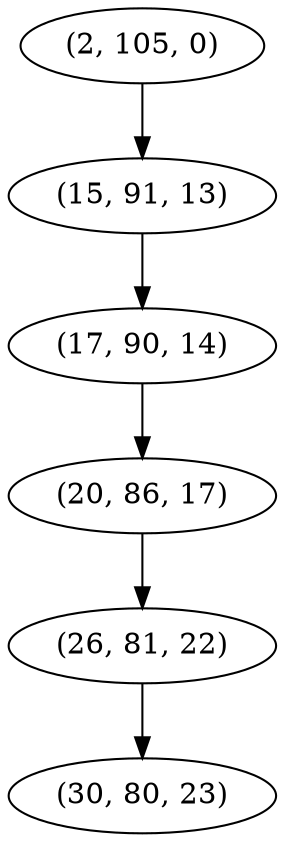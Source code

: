 digraph tree {
    "(2, 105, 0)";
    "(15, 91, 13)";
    "(17, 90, 14)";
    "(20, 86, 17)";
    "(26, 81, 22)";
    "(30, 80, 23)";
    "(2, 105, 0)" -> "(15, 91, 13)";
    "(15, 91, 13)" -> "(17, 90, 14)";
    "(17, 90, 14)" -> "(20, 86, 17)";
    "(20, 86, 17)" -> "(26, 81, 22)";
    "(26, 81, 22)" -> "(30, 80, 23)";
}
